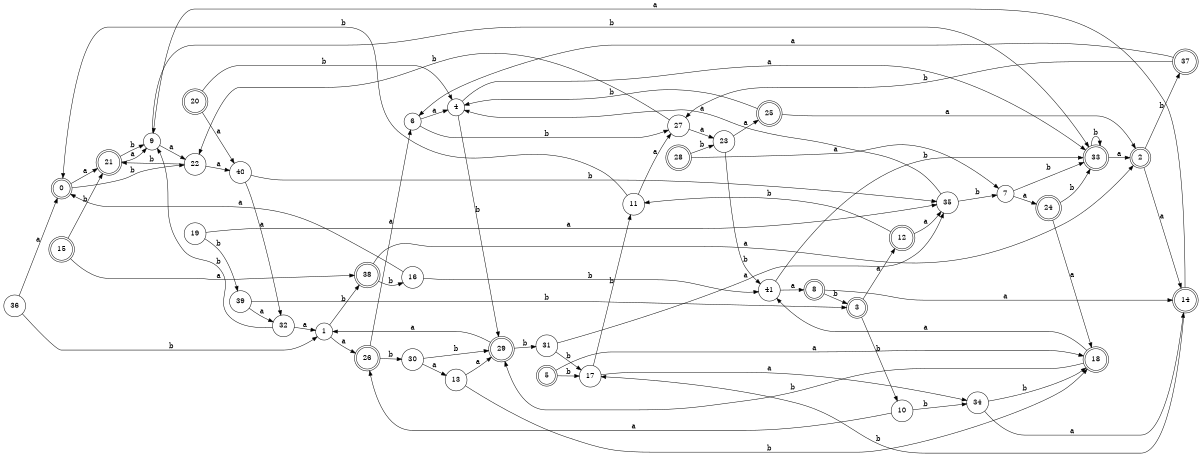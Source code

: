 digraph n34_6 {
__start0 [label="" shape="none"];

rankdir=LR;
size="8,5";

s0 [style="rounded,filled", color="black", fillcolor="white" shape="doublecircle", label="0"];
s1 [style="filled", color="black", fillcolor="white" shape="circle", label="1"];
s2 [style="rounded,filled", color="black", fillcolor="white" shape="doublecircle", label="2"];
s3 [style="rounded,filled", color="black", fillcolor="white" shape="doublecircle", label="3"];
s4 [style="filled", color="black", fillcolor="white" shape="circle", label="4"];
s5 [style="rounded,filled", color="black", fillcolor="white" shape="doublecircle", label="5"];
s6 [style="filled", color="black", fillcolor="white" shape="circle", label="6"];
s7 [style="filled", color="black", fillcolor="white" shape="circle", label="7"];
s8 [style="rounded,filled", color="black", fillcolor="white" shape="doublecircle", label="8"];
s9 [style="filled", color="black", fillcolor="white" shape="circle", label="9"];
s10 [style="filled", color="black", fillcolor="white" shape="circle", label="10"];
s11 [style="filled", color="black", fillcolor="white" shape="circle", label="11"];
s12 [style="rounded,filled", color="black", fillcolor="white" shape="doublecircle", label="12"];
s13 [style="filled", color="black", fillcolor="white" shape="circle", label="13"];
s14 [style="rounded,filled", color="black", fillcolor="white" shape="doublecircle", label="14"];
s15 [style="rounded,filled", color="black", fillcolor="white" shape="doublecircle", label="15"];
s16 [style="filled", color="black", fillcolor="white" shape="circle", label="16"];
s17 [style="filled", color="black", fillcolor="white" shape="circle", label="17"];
s18 [style="rounded,filled", color="black", fillcolor="white" shape="doublecircle", label="18"];
s19 [style="filled", color="black", fillcolor="white" shape="circle", label="19"];
s20 [style="rounded,filled", color="black", fillcolor="white" shape="doublecircle", label="20"];
s21 [style="rounded,filled", color="black", fillcolor="white" shape="doublecircle", label="21"];
s22 [style="filled", color="black", fillcolor="white" shape="circle", label="22"];
s23 [style="filled", color="black", fillcolor="white" shape="circle", label="23"];
s24 [style="rounded,filled", color="black", fillcolor="white" shape="doublecircle", label="24"];
s25 [style="rounded,filled", color="black", fillcolor="white" shape="doublecircle", label="25"];
s26 [style="rounded,filled", color="black", fillcolor="white" shape="doublecircle", label="26"];
s27 [style="filled", color="black", fillcolor="white" shape="circle", label="27"];
s28 [style="rounded,filled", color="black", fillcolor="white" shape="doublecircle", label="28"];
s29 [style="rounded,filled", color="black", fillcolor="white" shape="doublecircle", label="29"];
s30 [style="filled", color="black", fillcolor="white" shape="circle", label="30"];
s31 [style="filled", color="black", fillcolor="white" shape="circle", label="31"];
s32 [style="filled", color="black", fillcolor="white" shape="circle", label="32"];
s33 [style="rounded,filled", color="black", fillcolor="white" shape="doublecircle", label="33"];
s34 [style="filled", color="black", fillcolor="white" shape="circle", label="34"];
s35 [style="filled", color="black", fillcolor="white" shape="circle", label="35"];
s36 [style="filled", color="black", fillcolor="white" shape="circle", label="36"];
s37 [style="rounded,filled", color="black", fillcolor="white" shape="doublecircle", label="37"];
s38 [style="rounded,filled", color="black", fillcolor="white" shape="doublecircle", label="38"];
s39 [style="filled", color="black", fillcolor="white" shape="circle", label="39"];
s40 [style="filled", color="black", fillcolor="white" shape="circle", label="40"];
s41 [style="filled", color="black", fillcolor="white" shape="circle", label="41"];
s0 -> s21 [label="a"];
s0 -> s22 [label="b"];
s1 -> s26 [label="a"];
s1 -> s38 [label="b"];
s2 -> s14 [label="a"];
s2 -> s37 [label="b"];
s3 -> s12 [label="a"];
s3 -> s10 [label="b"];
s4 -> s33 [label="a"];
s4 -> s29 [label="b"];
s5 -> s18 [label="a"];
s5 -> s17 [label="b"];
s6 -> s4 [label="a"];
s6 -> s27 [label="b"];
s7 -> s24 [label="a"];
s7 -> s33 [label="b"];
s8 -> s14 [label="a"];
s8 -> s3 [label="b"];
s9 -> s22 [label="a"];
s9 -> s33 [label="b"];
s10 -> s26 [label="a"];
s10 -> s34 [label="b"];
s11 -> s27 [label="a"];
s11 -> s0 [label="b"];
s12 -> s35 [label="a"];
s12 -> s11 [label="b"];
s13 -> s29 [label="a"];
s13 -> s18 [label="b"];
s14 -> s9 [label="a"];
s14 -> s17 [label="b"];
s15 -> s38 [label="a"];
s15 -> s21 [label="b"];
s16 -> s0 [label="a"];
s16 -> s41 [label="b"];
s17 -> s34 [label="a"];
s17 -> s11 [label="b"];
s18 -> s41 [label="a"];
s18 -> s29 [label="b"];
s19 -> s35 [label="a"];
s19 -> s39 [label="b"];
s20 -> s40 [label="a"];
s20 -> s4 [label="b"];
s21 -> s9 [label="a"];
s21 -> s9 [label="b"];
s22 -> s40 [label="a"];
s22 -> s21 [label="b"];
s23 -> s25 [label="a"];
s23 -> s41 [label="b"];
s24 -> s18 [label="a"];
s24 -> s33 [label="b"];
s25 -> s2 [label="a"];
s25 -> s4 [label="b"];
s26 -> s6 [label="a"];
s26 -> s30 [label="b"];
s27 -> s23 [label="a"];
s27 -> s22 [label="b"];
s28 -> s7 [label="a"];
s28 -> s23 [label="b"];
s29 -> s1 [label="a"];
s29 -> s31 [label="b"];
s30 -> s13 [label="a"];
s30 -> s29 [label="b"];
s31 -> s35 [label="a"];
s31 -> s17 [label="b"];
s32 -> s1 [label="a"];
s32 -> s9 [label="b"];
s33 -> s2 [label="a"];
s33 -> s33 [label="b"];
s34 -> s14 [label="a"];
s34 -> s18 [label="b"];
s35 -> s4 [label="a"];
s35 -> s7 [label="b"];
s36 -> s0 [label="a"];
s36 -> s1 [label="b"];
s37 -> s6 [label="a"];
s37 -> s27 [label="b"];
s38 -> s2 [label="a"];
s38 -> s16 [label="b"];
s39 -> s32 [label="a"];
s39 -> s3 [label="b"];
s40 -> s32 [label="a"];
s40 -> s35 [label="b"];
s41 -> s8 [label="a"];
s41 -> s33 [label="b"];

}